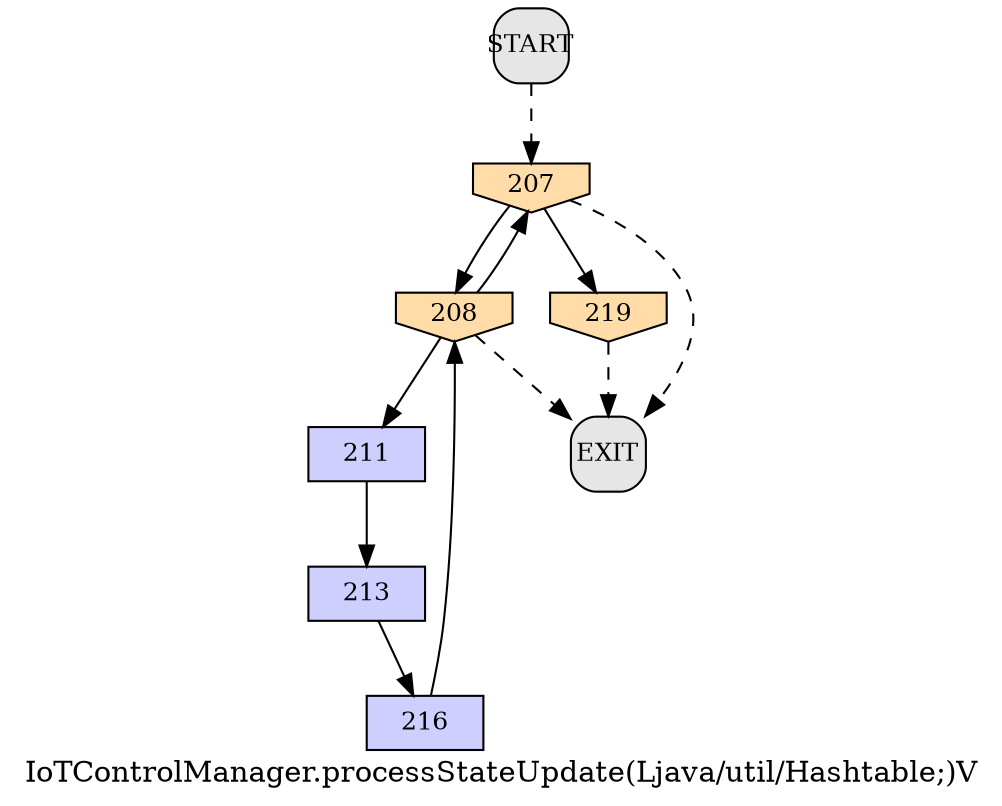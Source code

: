 /* --------------------------------------------------- */
/* Generated by Dr. Garbage Control Flow Graph Factory */
/* http://www.drgarbage.com                            */
/* Version: 4.5.0.201508311741                         */
/* Retrieved on: 2015-12-01 08:09:23.773               */
/* --------------------------------------------------- */
digraph "IoTControlManager.processStateUpdate(Ljava/util/Hashtable;)V" {
 graph [label="IoTControlManager.processStateUpdate(Ljava/util/Hashtable;)V"];
 2 [label="207", shape=invhouse, style=filled, fillcolor="#FFDCA8", fixedsize=true, fontsize=12, width=0.78, height=0.36 ]
 3 [label="208", shape=invhouse, style=filled, fillcolor="#FFDCA8", fixedsize=true, fontsize=12, width=0.78, height=0.36 ]
 4 [label="211", shape=box, style=filled, fillcolor="#CECEFF", fixedsize=true, fontsize=12, width=0.78, height=0.36 ]
 5 [label="213", shape=box, style=filled, fillcolor="#CECEFF", fixedsize=true, fontsize=12, width=0.78, height=0.36 ]
 6 [label="216", shape=box, style=filled, fillcolor="#CECEFF", fixedsize=true, fontsize=12, width=0.78, height=0.36 ]
 7 [label="219", shape=invhouse, style=filled, fillcolor="#FFDCA8", fixedsize=true, fontsize=12, width=0.78, height=0.36 ]
 8 [label="START", shape=box, style="filled, rounded", fillcolor="#E6E6E6", fixedsize=true, fontsize=12, width=0.5, height=0.5 ]
 9 [label="EXIT", shape=box, style="filled, rounded", fillcolor="#E6E6E6", fixedsize=true, fontsize=12, width=0.5, height=0.5 ]
 3 -> 2 [label="", style=solid ]
 8 -> 2 [label="", style=dashed ]
 2 -> 3 [label="", style=solid ]
 6 -> 3 [label="", style=solid ]
 3 -> 4 [label="", style=solid ]
 4 -> 5 [label="", style=solid ]
 5 -> 6 [label="", style=solid ]
 2 -> 7 [label="", style=solid ]
 2 -> 9 [label="", style=dashed ]
 3 -> 9 [label="", style=dashed ]
 7 -> 9 [label="", style=dashed ]
}

